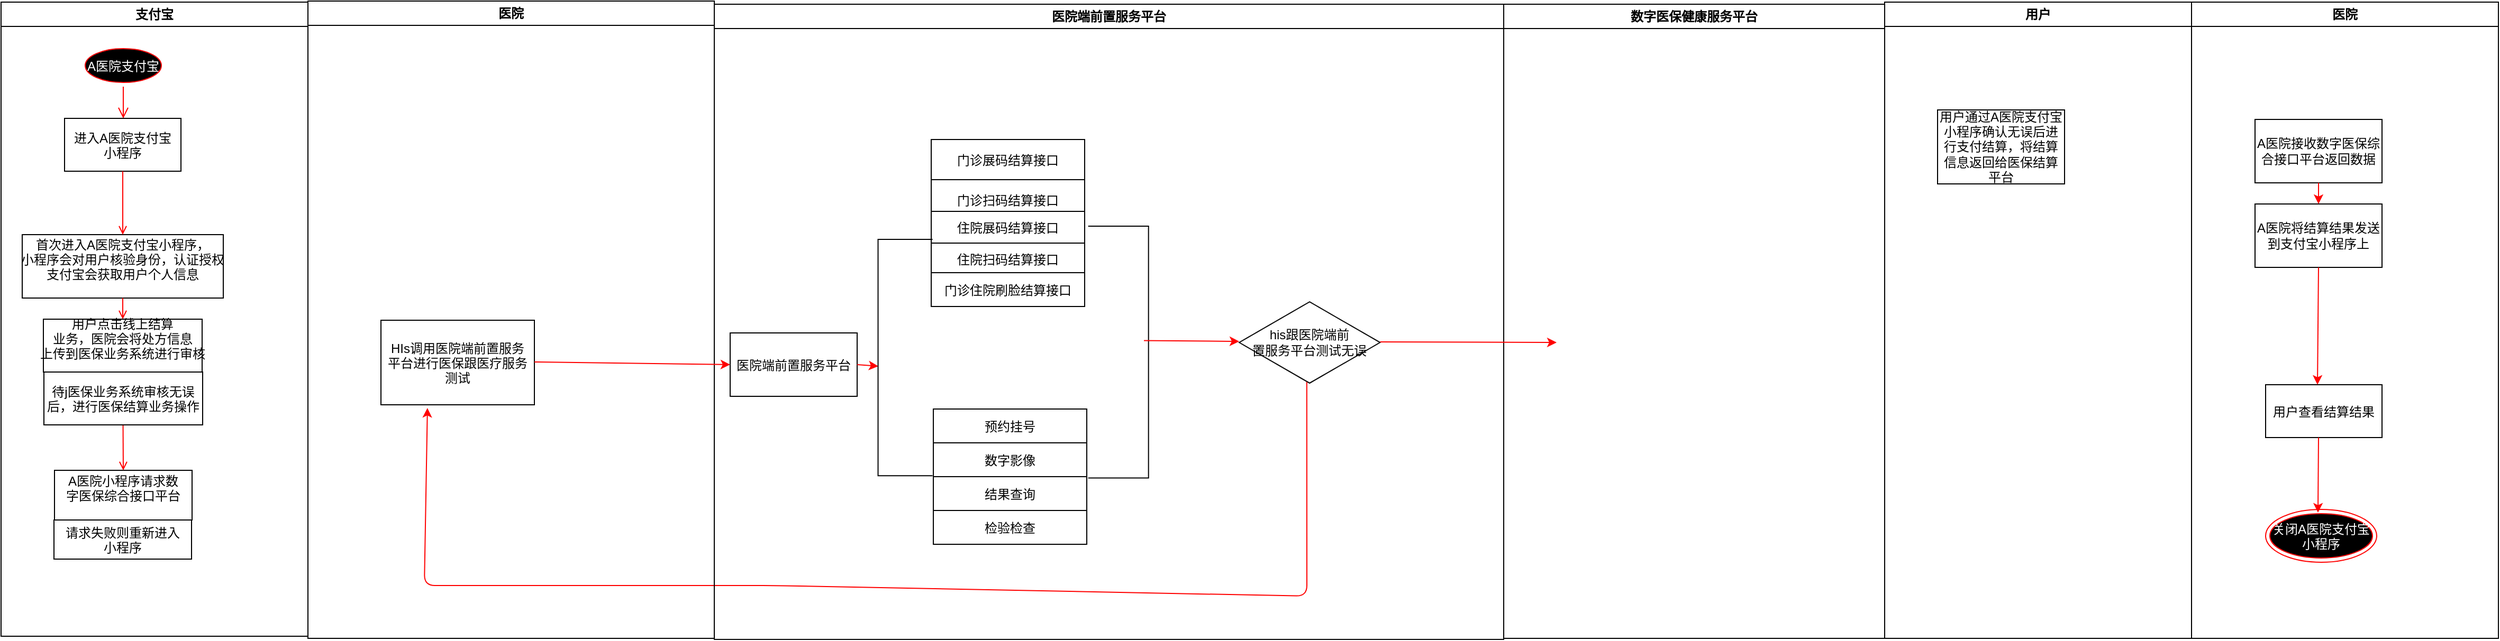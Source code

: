 <mxfile version="14.1.8" type="github">
  <diagram name="Page-1" id="e7e014a7-5840-1c2e-5031-d8a46d1fe8dd">
    <mxGraphModel dx="2591" dy="706" grid="1" gridSize="10" guides="1" tooltips="1" connect="1" arrows="1" fold="1" page="1" pageScale="1" pageWidth="1169" pageHeight="826" background="#ffffff" math="0" shadow="0">
      <root>
        <mxCell id="0" />
        <mxCell id="1" parent="0" />
        <mxCell id="2" value="支付宝" style="swimlane;whiteSpace=wrap;startSize=23;" parent="1" vertex="1">
          <mxGeometry x="-540" y="128" width="290" height="600" as="geometry" />
        </mxCell>
        <mxCell id="5" value="A医院支付宝" style="ellipse;shape=startState;fillColor=#000000;strokeColor=#ff0000;fontColor=#FFFFFF;" parent="2" vertex="1">
          <mxGeometry x="75.5" y="40" width="80" height="40" as="geometry" />
        </mxCell>
        <mxCell id="6" value="" style="edgeStyle=elbowEdgeStyle;elbow=horizontal;verticalAlign=bottom;endArrow=open;endSize=8;strokeColor=#FF0000;endFill=1;rounded=0" parent="2" source="5" target="7" edge="1">
          <mxGeometry x="100" y="40" as="geometry">
            <mxPoint x="115" y="110" as="targetPoint" />
          </mxGeometry>
        </mxCell>
        <mxCell id="7" value="进入A医院支付宝&#xa;小程序" style="" parent="2" vertex="1">
          <mxGeometry x="60" y="110" width="110" height="50" as="geometry" />
        </mxCell>
        <mxCell id="8" value="首次进入A医院支付宝小程序，&#xa;小程序会对用户核验身份，认证授权&#xa;支付宝会获取用户个人信息&#xa;" style="" parent="2" vertex="1">
          <mxGeometry x="20" y="220" width="190" height="60" as="geometry" />
        </mxCell>
        <mxCell id="9" value="" style="endArrow=open;strokeColor=#FF0000;endFill=1;rounded=0" parent="2" source="7" target="8" edge="1">
          <mxGeometry relative="1" as="geometry" />
        </mxCell>
        <mxCell id="10" value="A医院小程序请求数&#xa;字医保综合接口平台&#xa;" style="" parent="2" vertex="1">
          <mxGeometry x="50.5" y="443" width="130" height="47" as="geometry" />
        </mxCell>
        <mxCell id="11" value="" style="endArrow=open;strokeColor=#FF0000;endFill=1;rounded=0;entryX=0.5;entryY=0;entryDx=0;entryDy=0;" parent="2" source="8" target="JvweXrn4YNAcpIMkQRCn-87" edge="1">
          <mxGeometry relative="1" as="geometry" />
        </mxCell>
        <mxCell id="JvweXrn4YNAcpIMkQRCn-44" value="请求失败则重新进入&#xa;小程序" style="" parent="2" vertex="1">
          <mxGeometry x="50" y="490" width="130" height="37" as="geometry" />
        </mxCell>
        <mxCell id="JvweXrn4YNAcpIMkQRCn-87" value="用户点击线上结算&#xa;业务，医院会将处方信息&#xa;上传到医保业务系统进行审核&#xa;" style="" parent="2" vertex="1">
          <mxGeometry x="40" y="300" width="150" height="50" as="geometry" />
        </mxCell>
        <mxCell id="JvweXrn4YNAcpIMkQRCn-94" value="" style="endArrow=open;strokeColor=#FF0000;endFill=1;rounded=0;entryX=0.5;entryY=0;entryDx=0;entryDy=0;exitX=0.5;exitY=1;exitDx=0;exitDy=0;" parent="2" source="JvweXrn4YNAcpIMkQRCn-87" target="10" edge="1">
          <mxGeometry relative="1" as="geometry">
            <mxPoint x="128" y="362" as="sourcePoint" />
            <mxPoint x="125" y="322" as="targetPoint" />
            <Array as="points" />
          </mxGeometry>
        </mxCell>
        <mxCell id="JvweXrn4YNAcpIMkQRCn-126" value="待j医保业务系统审核无误&#xa;后，进行医保结算业务操作" style="" parent="2" vertex="1">
          <mxGeometry x="40.5" y="350" width="150" height="50" as="geometry" />
        </mxCell>
        <mxCell id="4" value="数字医保健康服务平台" style="swimlane;whiteSpace=wrap" parent="1" vertex="1">
          <mxGeometry x="880" y="130" width="360" height="600" as="geometry" />
        </mxCell>
        <mxCell id="JvweXrn4YNAcpIMkQRCn-64" value="" style="endArrow=classic;html=1;strokeColor=#FF0000;fontColor=#FFFFFF;exitX=0.5;exitY=1;exitDx=0;exitDy=0;entryX=0.5;entryY=0;entryDx=0;entryDy=0;" parent="4" edge="1">
          <mxGeometry width="50" height="50" relative="1" as="geometry">
            <mxPoint x="120" y="171" as="sourcePoint" />
            <mxPoint x="120" y="171" as="targetPoint" />
            <Array as="points" />
          </mxGeometry>
        </mxCell>
        <mxCell id="JvweXrn4YNAcpIMkQRCn-67" value="用户" style="swimlane;whiteSpace=wrap" parent="1" vertex="1">
          <mxGeometry x="1240" y="128" width="290" height="602" as="geometry" />
        </mxCell>
        <mxCell id="3" value="医院端前置服务平台" style="swimlane;whiteSpace=wrap" parent="1" vertex="1">
          <mxGeometry x="134" y="130" width="746" height="601" as="geometry" />
        </mxCell>
        <mxCell id="16" value="门诊扫码结算接口" style="" parent="3" vertex="1">
          <mxGeometry x="205" y="166" width="145" height="38" as="geometry" />
        </mxCell>
        <mxCell id="30" value="住院展码结算接口" style="" parent="3" vertex="1">
          <mxGeometry x="205" y="196" width="145" height="30" as="geometry" />
        </mxCell>
        <mxCell id="JvweXrn4YNAcpIMkQRCn-48" value="住院扫码结算接口" style="" parent="3" vertex="1">
          <mxGeometry x="205" y="226" width="145" height="30" as="geometry" />
        </mxCell>
        <mxCell id="JvweXrn4YNAcpIMkQRCn-49" value="门诊住院刷脸结算接口" style="" parent="3" vertex="1">
          <mxGeometry x="205" y="254" width="145" height="32" as="geometry" />
        </mxCell>
        <mxCell id="JvweXrn4YNAcpIMkQRCn-76" value="门诊展码结算接口" style="" parent="3" vertex="1">
          <mxGeometry x="205" y="128" width="145" height="38" as="geometry" />
        </mxCell>
        <mxCell id="JvweXrn4YNAcpIMkQRCn-98" value="医院端前置服务平台" style="" parent="3" vertex="1">
          <mxGeometry x="15" y="311" width="120" height="60" as="geometry" />
        </mxCell>
        <mxCell id="JvweXrn4YNAcpIMkQRCn-100" value="" style="endArrow=classic;html=1;strokeColor=#FF0000;fontColor=#FFFFFF;exitX=1;exitY=0.5;exitDx=0;exitDy=0;" parent="3" source="JvweXrn4YNAcpIMkQRCn-98" edge="1">
          <mxGeometry width="50" height="50" relative="1" as="geometry">
            <mxPoint x="145" y="342.5" as="sourcePoint" />
            <mxPoint x="155" y="343" as="targetPoint" />
            <Array as="points">
              <mxPoint x="155" y="342.5" />
            </Array>
          </mxGeometry>
        </mxCell>
        <mxCell id="rNH56YSWSUWT8DuMc6Oc-43" value="预约挂号" style="" vertex="1" parent="3">
          <mxGeometry x="207" y="383" width="145" height="32" as="geometry" />
        </mxCell>
        <mxCell id="rNH56YSWSUWT8DuMc6Oc-44" value="数字影像" style="" vertex="1" parent="3">
          <mxGeometry x="207" y="415" width="145" height="32" as="geometry" />
        </mxCell>
        <mxCell id="rNH56YSWSUWT8DuMc6Oc-45" value="结果查询" style="" vertex="1" parent="3">
          <mxGeometry x="207" y="447" width="145" height="32" as="geometry" />
        </mxCell>
        <mxCell id="rNH56YSWSUWT8DuMc6Oc-46" value="检验检查" style="" vertex="1" parent="3">
          <mxGeometry x="207" y="479" width="145" height="32" as="geometry" />
        </mxCell>
        <mxCell id="rNH56YSWSUWT8DuMc6Oc-47" value="" style="shape=partialRectangle;whiteSpace=wrap;html=1;bottom=1;right=1;left=1;top=0;fillColor=none;routingCenterX=-0.5;rotation=90;" vertex="1" parent="3">
          <mxGeometry x="68.45" y="308.81" width="223.62" height="51" as="geometry" />
        </mxCell>
        <mxCell id="rNH56YSWSUWT8DuMc6Oc-49" value="" style="shape=partialRectangle;whiteSpace=wrap;html=1;bottom=1;right=1;left=1;top=0;fillColor=none;routingCenterX=-0.5;rotation=-90;" vertex="1" parent="3">
          <mxGeometry x="263" y="300.88" width="238.19" height="56.5" as="geometry" />
        </mxCell>
        <mxCell id="rNH56YSWSUWT8DuMc6Oc-52" value="his跟医院端前&lt;br&gt;置服务平台测试无误" style="html=1;whiteSpace=wrap;aspect=fixed;shape=isoRectangle;" vertex="1" parent="3">
          <mxGeometry x="496" y="280.1" width="133.18" height="79.9" as="geometry" />
        </mxCell>
        <mxCell id="rNH56YSWSUWT8DuMc6Oc-50" value="" style="endArrow=classic;html=1;strokeColor=#FF0000;fontColor=#FFFFFF;" edge="1" parent="3">
          <mxGeometry width="50" height="50" relative="1" as="geometry">
            <mxPoint x="406" y="318.3" as="sourcePoint" />
            <mxPoint x="496" y="319" as="targetPoint" />
            <Array as="points" />
          </mxGeometry>
        </mxCell>
        <mxCell id="rNH56YSWSUWT8DuMc6Oc-55" value="" style="endArrow=classic;html=1;strokeColor=#FF0000;fontColor=#FFFFFF;entryX=0.303;entryY=1.038;entryDx=0;entryDy=0;entryPerimeter=0;" edge="1" parent="3" target="rNH56YSWSUWT8DuMc6Oc-38">
          <mxGeometry width="50" height="50" relative="1" as="geometry">
            <mxPoint x="559.91" y="357.38" as="sourcePoint" />
            <mxPoint x="-274" y="390" as="targetPoint" />
            <Array as="points">
              <mxPoint x="560" y="560" />
              <mxPoint x="56" y="550" />
              <mxPoint x="-274" y="550" />
            </Array>
          </mxGeometry>
        </mxCell>
        <mxCell id="rNH56YSWSUWT8DuMc6Oc-60" value="" style="endArrow=classic;html=1;strokeColor=#FF0000;fontColor=#FFFFFF;" edge="1" parent="3">
          <mxGeometry width="50" height="50" relative="1" as="geometry">
            <mxPoint x="629.18" y="319.55" as="sourcePoint" />
            <mxPoint x="796" y="320" as="targetPoint" />
            <Array as="points" />
          </mxGeometry>
        </mxCell>
        <mxCell id="JvweXrn4YNAcpIMkQRCn-104" value="医院" style="swimlane;whiteSpace=wrap" parent="1" vertex="1">
          <mxGeometry x="1530" y="128" width="290" height="602" as="geometry" />
        </mxCell>
        <mxCell id="JvweXrn4YNAcpIMkQRCn-105" value="用户查看结算结果" style="" parent="JvweXrn4YNAcpIMkQRCn-104" vertex="1">
          <mxGeometry x="70" y="362" width="110" height="50" as="geometry" />
        </mxCell>
        <mxCell id="JvweXrn4YNAcpIMkQRCn-106" value="关闭A医院支付宝&#xa;小程序" style="ellipse;shape=endState;fillColor=#000000;strokeColor=#ff0000;fontColor=#FFFFFF;" parent="JvweXrn4YNAcpIMkQRCn-104" vertex="1">
          <mxGeometry x="70" y="480" width="105" height="50" as="geometry" />
        </mxCell>
        <mxCell id="JvweXrn4YNAcpIMkQRCn-107" value="&lt;font color=&quot;#000000&quot;&gt;A医院接收数字医保综合接口平台返回数据&lt;/font&gt;" style="whiteSpace=wrap;html=1;fontColor=#FFFFFF;" parent="JvweXrn4YNAcpIMkQRCn-104" vertex="1">
          <mxGeometry x="60" y="111" width="120" height="60" as="geometry" />
        </mxCell>
        <mxCell id="JvweXrn4YNAcpIMkQRCn-108" value="&lt;font color=&quot;#000000&quot;&gt;A医院将结算结果发送到支付宝小程序上&lt;/font&gt;" style="whiteSpace=wrap;html=1;fontColor=#FFFFFF;" parent="JvweXrn4YNAcpIMkQRCn-104" vertex="1">
          <mxGeometry x="60" y="191" width="120" height="60" as="geometry" />
        </mxCell>
        <mxCell id="JvweXrn4YNAcpIMkQRCn-109" value="" style="endArrow=classic;html=1;strokeColor=#FF0000;fontColor=#FFFFFF;exitX=0.5;exitY=1;exitDx=0;exitDy=0;entryX=0.5;entryY=0;entryDx=0;entryDy=0;" parent="JvweXrn4YNAcpIMkQRCn-104" source="JvweXrn4YNAcpIMkQRCn-107" target="JvweXrn4YNAcpIMkQRCn-108" edge="1">
          <mxGeometry width="50" height="50" relative="1" as="geometry">
            <mxPoint x="-6" y="157" as="sourcePoint" />
            <mxPoint x="69" y="157" as="targetPoint" />
            <Array as="points" />
          </mxGeometry>
        </mxCell>
        <mxCell id="JvweXrn4YNAcpIMkQRCn-110" value="" style="endArrow=classic;html=1;strokeColor=#FF0000;fontColor=#FFFFFF;exitX=0.5;exitY=1;exitDx=0;exitDy=0;" parent="JvweXrn4YNAcpIMkQRCn-104" source="JvweXrn4YNAcpIMkQRCn-108" edge="1">
          <mxGeometry width="50" height="50" relative="1" as="geometry">
            <mxPoint x="-361" y="260" as="sourcePoint" />
            <mxPoint x="119" y="362" as="targetPoint" />
          </mxGeometry>
        </mxCell>
        <mxCell id="JvweXrn4YNAcpIMkQRCn-111" value="" style="endArrow=classic;html=1;strokeColor=#FF0000;fontColor=#FFFFFF;" parent="JvweXrn4YNAcpIMkQRCn-104" edge="1">
          <mxGeometry width="50" height="50" relative="1" as="geometry">
            <mxPoint x="120" y="412" as="sourcePoint" />
            <mxPoint x="119.5" y="483" as="targetPoint" />
          </mxGeometry>
        </mxCell>
        <mxCell id="JvweXrn4YNAcpIMkQRCn-114" value="&lt;font color=&quot;#000000&quot;&gt;用户通过A医院支付宝小程序确认无误后进行支付结算，将结算信息返回给医保结算&lt;br&gt;平台&lt;br&gt;&lt;/font&gt;" style="whiteSpace=wrap;html=1;fontColor=#FFFFFF;" parent="1" vertex="1">
          <mxGeometry x="1290" y="230" width="120" height="70" as="geometry" />
        </mxCell>
        <mxCell id="rNH56YSWSUWT8DuMc6Oc-30" value="医院" style="swimlane;whiteSpace=wrap" vertex="1" parent="1">
          <mxGeometry x="-250" y="127" width="384" height="603" as="geometry" />
        </mxCell>
        <mxCell id="rNH56YSWSUWT8DuMc6Oc-38" value="HIs调用医院端前置服务&#xa;平台进行医保跟医疗服务&#xa;测试" style="" vertex="1" parent="rNH56YSWSUWT8DuMc6Oc-30">
          <mxGeometry x="69" y="302" width="145" height="80" as="geometry" />
        </mxCell>
        <mxCell id="rNH56YSWSUWT8DuMc6Oc-61" value="" style="endArrow=classic;html=1;strokeColor=#FF0000;fontColor=#FFFFFF;entryX=0;entryY=0.5;entryDx=0;entryDy=0;" edge="1" parent="rNH56YSWSUWT8DuMc6Oc-30" target="JvweXrn4YNAcpIMkQRCn-98">
          <mxGeometry width="50" height="50" relative="1" as="geometry">
            <mxPoint x="214" y="341.5" as="sourcePoint" />
            <mxPoint x="304" y="342.2" as="targetPoint" />
            <Array as="points" />
          </mxGeometry>
        </mxCell>
      </root>
    </mxGraphModel>
  </diagram>
</mxfile>
